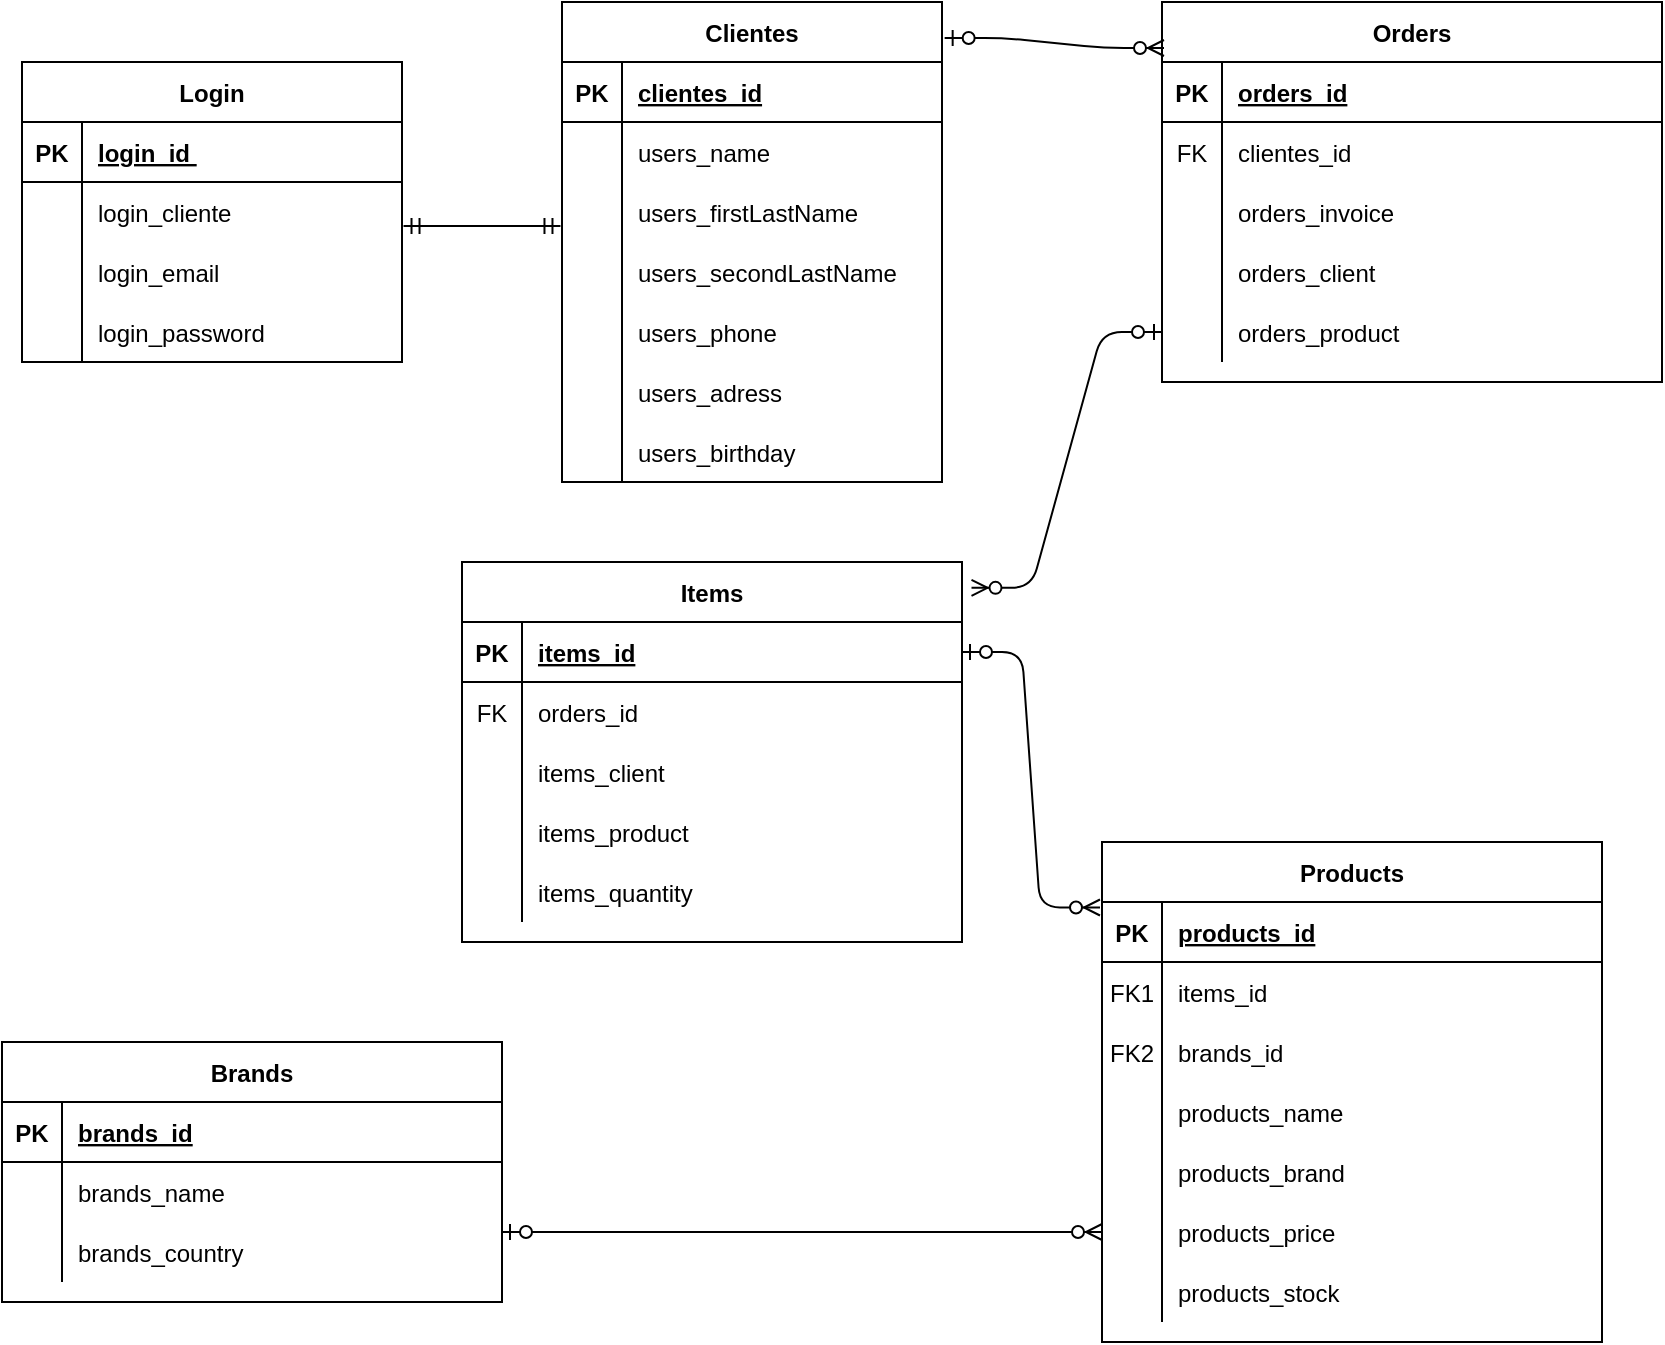 <mxfile version="14.5.1" type="device"><diagram id="R2lEEEUBdFMjLlhIrx00" name="Page-1"><mxGraphModel dx="834" dy="948" grid="1" gridSize="10" guides="1" tooltips="1" connect="1" arrows="1" fold="1" page="1" pageScale="1" pageWidth="850" pageHeight="1100" math="0" shadow="0" extFonts="Permanent Marker^https://fonts.googleapis.com/css?family=Permanent+Marker"><root><mxCell id="0"/><mxCell id="1" parent="0"/><mxCell id="h16UTQiCfjb1UF6yDBWp-1" value="Clientes" style="shape=table;startSize=30;container=1;collapsible=1;childLayout=tableLayout;fixedRows=1;rowLines=0;fontStyle=1;align=center;resizeLast=1;" vertex="1" parent="1"><mxGeometry x="290" y="80" width="190" height="240" as="geometry"/></mxCell><mxCell id="h16UTQiCfjb1UF6yDBWp-2" value="" style="shape=partialRectangle;collapsible=0;dropTarget=0;pointerEvents=0;fillColor=none;points=[[0,0.5],[1,0.5]];portConstraint=eastwest;top=0;left=0;right=0;bottom=1;" vertex="1" parent="h16UTQiCfjb1UF6yDBWp-1"><mxGeometry y="30" width="190" height="30" as="geometry"/></mxCell><mxCell id="h16UTQiCfjb1UF6yDBWp-3" value="PK" style="shape=partialRectangle;overflow=hidden;connectable=0;fillColor=none;top=0;left=0;bottom=0;right=0;fontStyle=1;" vertex="1" parent="h16UTQiCfjb1UF6yDBWp-2"><mxGeometry width="30" height="30" as="geometry"/></mxCell><mxCell id="h16UTQiCfjb1UF6yDBWp-4" value="clientes_id" style="shape=partialRectangle;overflow=hidden;connectable=0;fillColor=none;top=0;left=0;bottom=0;right=0;align=left;spacingLeft=6;fontStyle=5;" vertex="1" parent="h16UTQiCfjb1UF6yDBWp-2"><mxGeometry x="30" width="160" height="30" as="geometry"/></mxCell><mxCell id="h16UTQiCfjb1UF6yDBWp-5" style="shape=partialRectangle;collapsible=0;dropTarget=0;pointerEvents=0;fillColor=none;points=[[0,0.5],[1,0.5]];portConstraint=eastwest;top=0;left=0;right=0;bottom=0;" vertex="1" parent="h16UTQiCfjb1UF6yDBWp-1"><mxGeometry y="60" width="190" height="30" as="geometry"/></mxCell><mxCell id="h16UTQiCfjb1UF6yDBWp-6" style="shape=partialRectangle;overflow=hidden;connectable=0;fillColor=none;top=0;left=0;bottom=0;right=0;" vertex="1" parent="h16UTQiCfjb1UF6yDBWp-5"><mxGeometry width="30" height="30" as="geometry"/></mxCell><mxCell id="h16UTQiCfjb1UF6yDBWp-7" value="users_name" style="shape=partialRectangle;overflow=hidden;connectable=0;fillColor=none;top=0;left=0;bottom=0;right=0;align=left;spacingLeft=6;" vertex="1" parent="h16UTQiCfjb1UF6yDBWp-5"><mxGeometry x="30" width="160" height="30" as="geometry"/></mxCell><mxCell id="h16UTQiCfjb1UF6yDBWp-8" style="shape=partialRectangle;collapsible=0;dropTarget=0;pointerEvents=0;fillColor=none;points=[[0,0.5],[1,0.5]];portConstraint=eastwest;top=0;left=0;right=0;bottom=0;" vertex="1" parent="h16UTQiCfjb1UF6yDBWp-1"><mxGeometry y="90" width="190" height="30" as="geometry"/></mxCell><mxCell id="h16UTQiCfjb1UF6yDBWp-9" style="shape=partialRectangle;overflow=hidden;connectable=0;fillColor=none;top=0;left=0;bottom=0;right=0;" vertex="1" parent="h16UTQiCfjb1UF6yDBWp-8"><mxGeometry width="30" height="30" as="geometry"/></mxCell><mxCell id="h16UTQiCfjb1UF6yDBWp-10" value="users_firstLastName" style="shape=partialRectangle;overflow=hidden;connectable=0;fillColor=none;top=0;left=0;bottom=0;right=0;align=left;spacingLeft=6;" vertex="1" parent="h16UTQiCfjb1UF6yDBWp-8"><mxGeometry x="30" width="160" height="30" as="geometry"/></mxCell><mxCell id="h16UTQiCfjb1UF6yDBWp-11" style="shape=partialRectangle;collapsible=0;dropTarget=0;pointerEvents=0;fillColor=none;points=[[0,0.5],[1,0.5]];portConstraint=eastwest;top=0;left=0;right=0;bottom=0;" vertex="1" parent="h16UTQiCfjb1UF6yDBWp-1"><mxGeometry y="120" width="190" height="30" as="geometry"/></mxCell><mxCell id="h16UTQiCfjb1UF6yDBWp-12" style="shape=partialRectangle;overflow=hidden;connectable=0;fillColor=none;top=0;left=0;bottom=0;right=0;" vertex="1" parent="h16UTQiCfjb1UF6yDBWp-11"><mxGeometry width="30" height="30" as="geometry"/></mxCell><mxCell id="h16UTQiCfjb1UF6yDBWp-13" value="users_secondLastName" style="shape=partialRectangle;overflow=hidden;connectable=0;fillColor=none;top=0;left=0;bottom=0;right=0;align=left;spacingLeft=6;" vertex="1" parent="h16UTQiCfjb1UF6yDBWp-11"><mxGeometry x="30" width="160" height="30" as="geometry"/></mxCell><mxCell id="h16UTQiCfjb1UF6yDBWp-14" value="" style="shape=partialRectangle;collapsible=0;dropTarget=0;pointerEvents=0;fillColor=none;points=[[0,0.5],[1,0.5]];portConstraint=eastwest;top=0;left=0;right=0;bottom=0;" vertex="1" parent="h16UTQiCfjb1UF6yDBWp-1"><mxGeometry y="150" width="190" height="30" as="geometry"/></mxCell><mxCell id="h16UTQiCfjb1UF6yDBWp-15" value="" style="shape=partialRectangle;overflow=hidden;connectable=0;fillColor=none;top=0;left=0;bottom=0;right=0;" vertex="1" parent="h16UTQiCfjb1UF6yDBWp-14"><mxGeometry width="30" height="30" as="geometry"/></mxCell><mxCell id="h16UTQiCfjb1UF6yDBWp-16" value="users_phone" style="shape=partialRectangle;overflow=hidden;connectable=0;fillColor=none;top=0;left=0;bottom=0;right=0;align=left;spacingLeft=6;" vertex="1" parent="h16UTQiCfjb1UF6yDBWp-14"><mxGeometry x="30" width="160" height="30" as="geometry"/></mxCell><mxCell id="h16UTQiCfjb1UF6yDBWp-118" style="shape=partialRectangle;collapsible=0;dropTarget=0;pointerEvents=0;fillColor=none;points=[[0,0.5],[1,0.5]];portConstraint=eastwest;top=0;left=0;right=0;bottom=0;" vertex="1" parent="h16UTQiCfjb1UF6yDBWp-1"><mxGeometry y="180" width="190" height="30" as="geometry"/></mxCell><mxCell id="h16UTQiCfjb1UF6yDBWp-119" style="shape=partialRectangle;overflow=hidden;connectable=0;fillColor=none;top=0;left=0;bottom=0;right=0;" vertex="1" parent="h16UTQiCfjb1UF6yDBWp-118"><mxGeometry width="30" height="30" as="geometry"/></mxCell><mxCell id="h16UTQiCfjb1UF6yDBWp-120" value="users_adress" style="shape=partialRectangle;overflow=hidden;connectable=0;fillColor=none;top=0;left=0;bottom=0;right=0;align=left;spacingLeft=6;" vertex="1" parent="h16UTQiCfjb1UF6yDBWp-118"><mxGeometry x="30" width="160" height="30" as="geometry"/></mxCell><mxCell id="h16UTQiCfjb1UF6yDBWp-17" value="" style="shape=partialRectangle;collapsible=0;dropTarget=0;pointerEvents=0;fillColor=none;points=[[0,0.5],[1,0.5]];portConstraint=eastwest;top=0;left=0;right=0;bottom=0;" vertex="1" parent="h16UTQiCfjb1UF6yDBWp-1"><mxGeometry y="210" width="190" height="30" as="geometry"/></mxCell><mxCell id="h16UTQiCfjb1UF6yDBWp-18" value="" style="shape=partialRectangle;overflow=hidden;connectable=0;fillColor=none;top=0;left=0;bottom=0;right=0;" vertex="1" parent="h16UTQiCfjb1UF6yDBWp-17"><mxGeometry width="30" height="30" as="geometry"/></mxCell><mxCell id="h16UTQiCfjb1UF6yDBWp-19" value="users_birthday" style="shape=partialRectangle;overflow=hidden;connectable=0;fillColor=none;top=0;left=0;bottom=0;right=0;align=left;spacingLeft=6;" vertex="1" parent="h16UTQiCfjb1UF6yDBWp-17"><mxGeometry x="30" width="160" height="30" as="geometry"/></mxCell><mxCell id="h16UTQiCfjb1UF6yDBWp-20" value="Login" style="shape=table;startSize=30;container=1;collapsible=1;childLayout=tableLayout;fixedRows=1;rowLines=0;fontStyle=1;align=center;resizeLast=1;" vertex="1" parent="1"><mxGeometry x="20" y="110" width="190" height="150" as="geometry"/></mxCell><mxCell id="h16UTQiCfjb1UF6yDBWp-21" value="" style="shape=partialRectangle;collapsible=0;dropTarget=0;pointerEvents=0;fillColor=none;points=[[0,0.5],[1,0.5]];portConstraint=eastwest;top=0;left=0;right=0;bottom=1;" vertex="1" parent="h16UTQiCfjb1UF6yDBWp-20"><mxGeometry y="30" width="190" height="30" as="geometry"/></mxCell><mxCell id="h16UTQiCfjb1UF6yDBWp-22" value="PK" style="shape=partialRectangle;overflow=hidden;connectable=0;fillColor=none;top=0;left=0;bottom=0;right=0;fontStyle=1;" vertex="1" parent="h16UTQiCfjb1UF6yDBWp-21"><mxGeometry width="30" height="30" as="geometry"/></mxCell><mxCell id="h16UTQiCfjb1UF6yDBWp-23" value="login_id " style="shape=partialRectangle;overflow=hidden;connectable=0;fillColor=none;top=0;left=0;bottom=0;right=0;align=left;spacingLeft=6;fontStyle=5;" vertex="1" parent="h16UTQiCfjb1UF6yDBWp-21"><mxGeometry x="30" width="160" height="30" as="geometry"/></mxCell><mxCell id="h16UTQiCfjb1UF6yDBWp-27" style="shape=partialRectangle;collapsible=0;dropTarget=0;pointerEvents=0;fillColor=none;points=[[0,0.5],[1,0.5]];portConstraint=eastwest;top=0;left=0;right=0;bottom=0;" vertex="1" parent="h16UTQiCfjb1UF6yDBWp-20"><mxGeometry y="60" width="190" height="30" as="geometry"/></mxCell><mxCell id="h16UTQiCfjb1UF6yDBWp-28" style="shape=partialRectangle;overflow=hidden;connectable=0;fillColor=none;top=0;left=0;bottom=0;right=0;" vertex="1" parent="h16UTQiCfjb1UF6yDBWp-27"><mxGeometry width="30" height="30" as="geometry"/></mxCell><mxCell id="h16UTQiCfjb1UF6yDBWp-29" value="login_cliente" style="shape=partialRectangle;overflow=hidden;connectable=0;fillColor=none;top=0;left=0;bottom=0;right=0;align=left;spacingLeft=6;" vertex="1" parent="h16UTQiCfjb1UF6yDBWp-27"><mxGeometry x="30" width="160" height="30" as="geometry"/></mxCell><mxCell id="h16UTQiCfjb1UF6yDBWp-30" style="shape=partialRectangle;collapsible=0;dropTarget=0;pointerEvents=0;fillColor=none;points=[[0,0.5],[1,0.5]];portConstraint=eastwest;top=0;left=0;right=0;bottom=0;" vertex="1" parent="h16UTQiCfjb1UF6yDBWp-20"><mxGeometry y="90" width="190" height="30" as="geometry"/></mxCell><mxCell id="h16UTQiCfjb1UF6yDBWp-31" style="shape=partialRectangle;overflow=hidden;connectable=0;fillColor=none;top=0;left=0;bottom=0;right=0;" vertex="1" parent="h16UTQiCfjb1UF6yDBWp-30"><mxGeometry width="30" height="30" as="geometry"/></mxCell><mxCell id="h16UTQiCfjb1UF6yDBWp-32" value="login_email" style="shape=partialRectangle;overflow=hidden;connectable=0;fillColor=none;top=0;left=0;bottom=0;right=0;align=left;spacingLeft=6;" vertex="1" parent="h16UTQiCfjb1UF6yDBWp-30"><mxGeometry x="30" width="160" height="30" as="geometry"/></mxCell><mxCell id="h16UTQiCfjb1UF6yDBWp-33" style="shape=partialRectangle;collapsible=0;dropTarget=0;pointerEvents=0;fillColor=none;points=[[0,0.5],[1,0.5]];portConstraint=eastwest;top=0;left=0;right=0;bottom=0;" vertex="1" parent="h16UTQiCfjb1UF6yDBWp-20"><mxGeometry y="120" width="190" height="30" as="geometry"/></mxCell><mxCell id="h16UTQiCfjb1UF6yDBWp-34" style="shape=partialRectangle;overflow=hidden;connectable=0;fillColor=none;top=0;left=0;bottom=0;right=0;" vertex="1" parent="h16UTQiCfjb1UF6yDBWp-33"><mxGeometry width="30" height="30" as="geometry"/></mxCell><mxCell id="h16UTQiCfjb1UF6yDBWp-35" value="login_password" style="shape=partialRectangle;overflow=hidden;connectable=0;fillColor=none;top=0;left=0;bottom=0;right=0;align=left;spacingLeft=6;" vertex="1" parent="h16UTQiCfjb1UF6yDBWp-33"><mxGeometry x="30" width="160" height="30" as="geometry"/></mxCell><mxCell id="h16UTQiCfjb1UF6yDBWp-38" value="" style="shape=partialRectangle;overflow=hidden;connectable=0;fillColor=none;top=0;left=0;bottom=0;right=0;align=left;spacingLeft=6;" vertex="1" parent="1"><mxGeometry x="355" y="470" width="220" height="30" as="geometry"/></mxCell><mxCell id="h16UTQiCfjb1UF6yDBWp-39" value="" style="edgeStyle=entityRelationEdgeStyle;fontSize=12;html=1;endArrow=ERmandOne;startArrow=ERmandOne;exitX=1.004;exitY=0.733;exitDx=0;exitDy=0;exitPerimeter=0;entryX=-0.004;entryY=0.733;entryDx=0;entryDy=0;entryPerimeter=0;" edge="1" parent="1" source="h16UTQiCfjb1UF6yDBWp-27" target="h16UTQiCfjb1UF6yDBWp-8"><mxGeometry width="100" height="100" relative="1" as="geometry"><mxPoint x="310" y="600" as="sourcePoint"/><mxPoint x="410" y="500" as="targetPoint"/></mxGeometry></mxCell><mxCell id="h16UTQiCfjb1UF6yDBWp-40" value="Orders" style="shape=table;startSize=30;container=1;collapsible=1;childLayout=tableLayout;fixedRows=1;rowLines=0;fontStyle=1;align=center;resizeLast=1;" vertex="1" parent="1"><mxGeometry x="590" y="80" width="250" height="190" as="geometry"/></mxCell><mxCell id="h16UTQiCfjb1UF6yDBWp-41" value="" style="shape=partialRectangle;collapsible=0;dropTarget=0;pointerEvents=0;fillColor=none;points=[[0,0.5],[1,0.5]];portConstraint=eastwest;top=0;left=0;right=0;bottom=1;" vertex="1" parent="h16UTQiCfjb1UF6yDBWp-40"><mxGeometry y="30" width="250" height="30" as="geometry"/></mxCell><mxCell id="h16UTQiCfjb1UF6yDBWp-42" value="PK" style="shape=partialRectangle;overflow=hidden;connectable=0;fillColor=none;top=0;left=0;bottom=0;right=0;fontStyle=1;" vertex="1" parent="h16UTQiCfjb1UF6yDBWp-41"><mxGeometry width="30" height="30" as="geometry"/></mxCell><mxCell id="h16UTQiCfjb1UF6yDBWp-43" value="orders_id" style="shape=partialRectangle;overflow=hidden;connectable=0;fillColor=none;top=0;left=0;bottom=0;right=0;align=left;spacingLeft=6;fontStyle=5;" vertex="1" parent="h16UTQiCfjb1UF6yDBWp-41"><mxGeometry x="30" width="220" height="30" as="geometry"/></mxCell><mxCell id="h16UTQiCfjb1UF6yDBWp-144" style="shape=partialRectangle;collapsible=0;dropTarget=0;pointerEvents=0;fillColor=none;points=[[0,0.5],[1,0.5]];portConstraint=eastwest;top=0;left=0;right=0;bottom=0;" vertex="1" parent="h16UTQiCfjb1UF6yDBWp-40"><mxGeometry y="60" width="250" height="30" as="geometry"/></mxCell><mxCell id="h16UTQiCfjb1UF6yDBWp-145" value="FK" style="shape=partialRectangle;overflow=hidden;connectable=0;fillColor=none;top=0;left=0;bottom=0;right=0;" vertex="1" parent="h16UTQiCfjb1UF6yDBWp-144"><mxGeometry width="30" height="30" as="geometry"/></mxCell><mxCell id="h16UTQiCfjb1UF6yDBWp-146" value="clientes_id" style="shape=partialRectangle;overflow=hidden;connectable=0;fillColor=none;top=0;left=0;bottom=0;right=0;align=left;spacingLeft=6;" vertex="1" parent="h16UTQiCfjb1UF6yDBWp-144"><mxGeometry x="30" width="220" height="30" as="geometry"/></mxCell><mxCell id="h16UTQiCfjb1UF6yDBWp-44" style="shape=partialRectangle;collapsible=0;dropTarget=0;pointerEvents=0;fillColor=none;points=[[0,0.5],[1,0.5]];portConstraint=eastwest;top=0;left=0;right=0;bottom=0;" vertex="1" parent="h16UTQiCfjb1UF6yDBWp-40"><mxGeometry y="90" width="250" height="30" as="geometry"/></mxCell><mxCell id="h16UTQiCfjb1UF6yDBWp-45" style="shape=partialRectangle;overflow=hidden;connectable=0;fillColor=none;top=0;left=0;bottom=0;right=0;" vertex="1" parent="h16UTQiCfjb1UF6yDBWp-44"><mxGeometry width="30" height="30" as="geometry"/></mxCell><mxCell id="h16UTQiCfjb1UF6yDBWp-46" value="orders_invoice" style="shape=partialRectangle;overflow=hidden;connectable=0;fillColor=none;top=0;left=0;bottom=0;right=0;align=left;spacingLeft=6;" vertex="1" parent="h16UTQiCfjb1UF6yDBWp-44"><mxGeometry x="30" width="220" height="30" as="geometry"/></mxCell><mxCell id="h16UTQiCfjb1UF6yDBWp-47" style="shape=partialRectangle;collapsible=0;dropTarget=0;pointerEvents=0;fillColor=none;points=[[0,0.5],[1,0.5]];portConstraint=eastwest;top=0;left=0;right=0;bottom=0;" vertex="1" parent="h16UTQiCfjb1UF6yDBWp-40"><mxGeometry y="120" width="250" height="30" as="geometry"/></mxCell><mxCell id="h16UTQiCfjb1UF6yDBWp-48" style="shape=partialRectangle;overflow=hidden;connectable=0;fillColor=none;top=0;left=0;bottom=0;right=0;" vertex="1" parent="h16UTQiCfjb1UF6yDBWp-47"><mxGeometry width="30" height="30" as="geometry"/></mxCell><mxCell id="h16UTQiCfjb1UF6yDBWp-49" value="orders_client" style="shape=partialRectangle;overflow=hidden;connectable=0;fillColor=none;top=0;left=0;bottom=0;right=0;align=left;spacingLeft=6;" vertex="1" parent="h16UTQiCfjb1UF6yDBWp-47"><mxGeometry x="30" width="220" height="30" as="geometry"/></mxCell><mxCell id="h16UTQiCfjb1UF6yDBWp-50" style="shape=partialRectangle;collapsible=0;dropTarget=0;pointerEvents=0;fillColor=none;points=[[0,0.5],[1,0.5]];portConstraint=eastwest;top=0;left=0;right=0;bottom=0;" vertex="1" parent="h16UTQiCfjb1UF6yDBWp-40"><mxGeometry y="150" width="250" height="30" as="geometry"/></mxCell><mxCell id="h16UTQiCfjb1UF6yDBWp-51" style="shape=partialRectangle;overflow=hidden;connectable=0;fillColor=none;top=0;left=0;bottom=0;right=0;" vertex="1" parent="h16UTQiCfjb1UF6yDBWp-50"><mxGeometry width="30" height="30" as="geometry"/></mxCell><mxCell id="h16UTQiCfjb1UF6yDBWp-52" value="orders_product" style="shape=partialRectangle;overflow=hidden;connectable=0;fillColor=none;top=0;left=0;bottom=0;right=0;align=left;spacingLeft=6;" vertex="1" parent="h16UTQiCfjb1UF6yDBWp-50"><mxGeometry x="30" width="220" height="30" as="geometry"/></mxCell><mxCell id="h16UTQiCfjb1UF6yDBWp-59" value="Brands" style="shape=table;startSize=30;container=1;collapsible=1;childLayout=tableLayout;fixedRows=1;rowLines=0;fontStyle=1;align=center;resizeLast=1;" vertex="1" parent="1"><mxGeometry x="10" y="600" width="250" height="130" as="geometry"/></mxCell><mxCell id="h16UTQiCfjb1UF6yDBWp-60" value="" style="shape=partialRectangle;collapsible=0;dropTarget=0;pointerEvents=0;fillColor=none;points=[[0,0.5],[1,0.5]];portConstraint=eastwest;top=0;left=0;right=0;bottom=1;" vertex="1" parent="h16UTQiCfjb1UF6yDBWp-59"><mxGeometry y="30" width="250" height="30" as="geometry"/></mxCell><mxCell id="h16UTQiCfjb1UF6yDBWp-61" value="PK" style="shape=partialRectangle;overflow=hidden;connectable=0;fillColor=none;top=0;left=0;bottom=0;right=0;fontStyle=1;" vertex="1" parent="h16UTQiCfjb1UF6yDBWp-60"><mxGeometry width="30" height="30" as="geometry"/></mxCell><mxCell id="h16UTQiCfjb1UF6yDBWp-62" value="brands_id" style="shape=partialRectangle;overflow=hidden;connectable=0;fillColor=none;top=0;left=0;bottom=0;right=0;align=left;spacingLeft=6;fontStyle=5;" vertex="1" parent="h16UTQiCfjb1UF6yDBWp-60"><mxGeometry x="30" width="220" height="30" as="geometry"/></mxCell><mxCell id="h16UTQiCfjb1UF6yDBWp-63" style="shape=partialRectangle;collapsible=0;dropTarget=0;pointerEvents=0;fillColor=none;points=[[0,0.5],[1,0.5]];portConstraint=eastwest;top=0;left=0;right=0;bottom=0;" vertex="1" parent="h16UTQiCfjb1UF6yDBWp-59"><mxGeometry y="60" width="250" height="30" as="geometry"/></mxCell><mxCell id="h16UTQiCfjb1UF6yDBWp-64" style="shape=partialRectangle;overflow=hidden;connectable=0;fillColor=none;top=0;left=0;bottom=0;right=0;" vertex="1" parent="h16UTQiCfjb1UF6yDBWp-63"><mxGeometry width="30" height="30" as="geometry"/></mxCell><mxCell id="h16UTQiCfjb1UF6yDBWp-65" value="brands_name" style="shape=partialRectangle;overflow=hidden;connectable=0;fillColor=none;top=0;left=0;bottom=0;right=0;align=left;spacingLeft=6;" vertex="1" parent="h16UTQiCfjb1UF6yDBWp-63"><mxGeometry x="30" width="220" height="30" as="geometry"/></mxCell><mxCell id="h16UTQiCfjb1UF6yDBWp-66" style="shape=partialRectangle;collapsible=0;dropTarget=0;pointerEvents=0;fillColor=none;points=[[0,0.5],[1,0.5]];portConstraint=eastwest;top=0;left=0;right=0;bottom=0;" vertex="1" parent="h16UTQiCfjb1UF6yDBWp-59"><mxGeometry y="90" width="250" height="30" as="geometry"/></mxCell><mxCell id="h16UTQiCfjb1UF6yDBWp-67" style="shape=partialRectangle;overflow=hidden;connectable=0;fillColor=none;top=0;left=0;bottom=0;right=0;" vertex="1" parent="h16UTQiCfjb1UF6yDBWp-66"><mxGeometry width="30" height="30" as="geometry"/></mxCell><mxCell id="h16UTQiCfjb1UF6yDBWp-68" value="brands_country" style="shape=partialRectangle;overflow=hidden;connectable=0;fillColor=none;top=0;left=0;bottom=0;right=0;align=left;spacingLeft=6;" vertex="1" parent="h16UTQiCfjb1UF6yDBWp-66"><mxGeometry x="30" width="220" height="30" as="geometry"/></mxCell><mxCell id="h16UTQiCfjb1UF6yDBWp-78" value="Items" style="shape=table;startSize=30;container=1;collapsible=1;childLayout=tableLayout;fixedRows=1;rowLines=0;fontStyle=1;align=center;resizeLast=1;" vertex="1" parent="1"><mxGeometry x="240" y="360" width="250" height="190" as="geometry"/></mxCell><mxCell id="h16UTQiCfjb1UF6yDBWp-79" value="" style="shape=partialRectangle;collapsible=0;dropTarget=0;pointerEvents=0;fillColor=none;points=[[0,0.5],[1,0.5]];portConstraint=eastwest;top=0;left=0;right=0;bottom=1;" vertex="1" parent="h16UTQiCfjb1UF6yDBWp-78"><mxGeometry y="30" width="250" height="30" as="geometry"/></mxCell><mxCell id="h16UTQiCfjb1UF6yDBWp-80" value="PK" style="shape=partialRectangle;overflow=hidden;connectable=0;fillColor=none;top=0;left=0;bottom=0;right=0;fontStyle=1;" vertex="1" parent="h16UTQiCfjb1UF6yDBWp-79"><mxGeometry width="30" height="30" as="geometry"/></mxCell><mxCell id="h16UTQiCfjb1UF6yDBWp-81" value="items_id" style="shape=partialRectangle;overflow=hidden;connectable=0;fillColor=none;top=0;left=0;bottom=0;right=0;align=left;spacingLeft=6;fontStyle=5;" vertex="1" parent="h16UTQiCfjb1UF6yDBWp-79"><mxGeometry x="30" width="220" height="30" as="geometry"/></mxCell><mxCell id="h16UTQiCfjb1UF6yDBWp-138" style="shape=partialRectangle;collapsible=0;dropTarget=0;pointerEvents=0;fillColor=none;points=[[0,0.5],[1,0.5]];portConstraint=eastwest;top=0;left=0;right=0;bottom=0;" vertex="1" parent="h16UTQiCfjb1UF6yDBWp-78"><mxGeometry y="60" width="250" height="30" as="geometry"/></mxCell><mxCell id="h16UTQiCfjb1UF6yDBWp-139" value="FK" style="shape=partialRectangle;overflow=hidden;connectable=0;fillColor=none;top=0;left=0;bottom=0;right=0;" vertex="1" parent="h16UTQiCfjb1UF6yDBWp-138"><mxGeometry width="30" height="30" as="geometry"/></mxCell><mxCell id="h16UTQiCfjb1UF6yDBWp-140" value="orders_id" style="shape=partialRectangle;overflow=hidden;connectable=0;fillColor=none;top=0;left=0;bottom=0;right=0;align=left;spacingLeft=6;" vertex="1" parent="h16UTQiCfjb1UF6yDBWp-138"><mxGeometry x="30" width="220" height="30" as="geometry"/></mxCell><mxCell id="h16UTQiCfjb1UF6yDBWp-82" style="shape=partialRectangle;collapsible=0;dropTarget=0;pointerEvents=0;fillColor=none;points=[[0,0.5],[1,0.5]];portConstraint=eastwest;top=0;left=0;right=0;bottom=0;" vertex="1" parent="h16UTQiCfjb1UF6yDBWp-78"><mxGeometry y="90" width="250" height="30" as="geometry"/></mxCell><mxCell id="h16UTQiCfjb1UF6yDBWp-83" style="shape=partialRectangle;overflow=hidden;connectable=0;fillColor=none;top=0;left=0;bottom=0;right=0;" vertex="1" parent="h16UTQiCfjb1UF6yDBWp-82"><mxGeometry width="30" height="30" as="geometry"/></mxCell><mxCell id="h16UTQiCfjb1UF6yDBWp-84" value="items_client" style="shape=partialRectangle;overflow=hidden;connectable=0;fillColor=none;top=0;left=0;bottom=0;right=0;align=left;spacingLeft=6;" vertex="1" parent="h16UTQiCfjb1UF6yDBWp-82"><mxGeometry x="30" width="220" height="30" as="geometry"/></mxCell><mxCell id="h16UTQiCfjb1UF6yDBWp-85" style="shape=partialRectangle;collapsible=0;dropTarget=0;pointerEvents=0;fillColor=none;points=[[0,0.5],[1,0.5]];portConstraint=eastwest;top=0;left=0;right=0;bottom=0;" vertex="1" parent="h16UTQiCfjb1UF6yDBWp-78"><mxGeometry y="120" width="250" height="30" as="geometry"/></mxCell><mxCell id="h16UTQiCfjb1UF6yDBWp-86" style="shape=partialRectangle;overflow=hidden;connectable=0;fillColor=none;top=0;left=0;bottom=0;right=0;" vertex="1" parent="h16UTQiCfjb1UF6yDBWp-85"><mxGeometry width="30" height="30" as="geometry"/></mxCell><mxCell id="h16UTQiCfjb1UF6yDBWp-87" value="items_product" style="shape=partialRectangle;overflow=hidden;connectable=0;fillColor=none;top=0;left=0;bottom=0;right=0;align=left;spacingLeft=6;" vertex="1" parent="h16UTQiCfjb1UF6yDBWp-85"><mxGeometry x="30" width="220" height="30" as="geometry"/></mxCell><mxCell id="h16UTQiCfjb1UF6yDBWp-88" style="shape=partialRectangle;collapsible=0;dropTarget=0;pointerEvents=0;fillColor=none;points=[[0,0.5],[1,0.5]];portConstraint=eastwest;top=0;left=0;right=0;bottom=0;" vertex="1" parent="h16UTQiCfjb1UF6yDBWp-78"><mxGeometry y="150" width="250" height="30" as="geometry"/></mxCell><mxCell id="h16UTQiCfjb1UF6yDBWp-89" style="shape=partialRectangle;overflow=hidden;connectable=0;fillColor=none;top=0;left=0;bottom=0;right=0;" vertex="1" parent="h16UTQiCfjb1UF6yDBWp-88"><mxGeometry width="30" height="30" as="geometry"/></mxCell><mxCell id="h16UTQiCfjb1UF6yDBWp-90" value="items_quantity" style="shape=partialRectangle;overflow=hidden;connectable=0;fillColor=none;top=0;left=0;bottom=0;right=0;align=left;spacingLeft=6;" vertex="1" parent="h16UTQiCfjb1UF6yDBWp-88"><mxGeometry x="30" width="220" height="30" as="geometry"/></mxCell><mxCell id="h16UTQiCfjb1UF6yDBWp-97" value="Products" style="shape=table;startSize=30;container=1;collapsible=1;childLayout=tableLayout;fixedRows=1;rowLines=0;fontStyle=1;align=center;resizeLast=1;" vertex="1" parent="1"><mxGeometry x="560" y="500" width="250" height="250" as="geometry"/></mxCell><mxCell id="h16UTQiCfjb1UF6yDBWp-98" value="" style="shape=partialRectangle;collapsible=0;dropTarget=0;pointerEvents=0;fillColor=none;points=[[0,0.5],[1,0.5]];portConstraint=eastwest;top=0;left=0;right=0;bottom=1;" vertex="1" parent="h16UTQiCfjb1UF6yDBWp-97"><mxGeometry y="30" width="250" height="30" as="geometry"/></mxCell><mxCell id="h16UTQiCfjb1UF6yDBWp-99" value="PK" style="shape=partialRectangle;overflow=hidden;connectable=0;fillColor=none;top=0;left=0;bottom=0;right=0;fontStyle=1;" vertex="1" parent="h16UTQiCfjb1UF6yDBWp-98"><mxGeometry width="30" height="30" as="geometry"/></mxCell><mxCell id="h16UTQiCfjb1UF6yDBWp-100" value="products_id" style="shape=partialRectangle;overflow=hidden;connectable=0;fillColor=none;top=0;left=0;bottom=0;right=0;align=left;spacingLeft=6;fontStyle=5;" vertex="1" parent="h16UTQiCfjb1UF6yDBWp-98"><mxGeometry x="30" width="220" height="30" as="geometry"/></mxCell><mxCell id="h16UTQiCfjb1UF6yDBWp-132" style="shape=partialRectangle;collapsible=0;dropTarget=0;pointerEvents=0;fillColor=none;points=[[0,0.5],[1,0.5]];portConstraint=eastwest;top=0;left=0;right=0;bottom=0;" vertex="1" parent="h16UTQiCfjb1UF6yDBWp-97"><mxGeometry y="60" width="250" height="30" as="geometry"/></mxCell><mxCell id="h16UTQiCfjb1UF6yDBWp-133" value="FK1" style="shape=partialRectangle;overflow=hidden;connectable=0;fillColor=none;top=0;left=0;bottom=0;right=0;" vertex="1" parent="h16UTQiCfjb1UF6yDBWp-132"><mxGeometry width="30" height="30" as="geometry"/></mxCell><mxCell id="h16UTQiCfjb1UF6yDBWp-134" value="items_id" style="shape=partialRectangle;overflow=hidden;connectable=0;fillColor=none;top=0;left=0;bottom=0;right=0;align=left;spacingLeft=6;" vertex="1" parent="h16UTQiCfjb1UF6yDBWp-132"><mxGeometry x="30" width="220" height="30" as="geometry"/></mxCell><mxCell id="h16UTQiCfjb1UF6yDBWp-135" style="shape=partialRectangle;collapsible=0;dropTarget=0;pointerEvents=0;fillColor=none;points=[[0,0.5],[1,0.5]];portConstraint=eastwest;top=0;left=0;right=0;bottom=0;" vertex="1" parent="h16UTQiCfjb1UF6yDBWp-97"><mxGeometry y="90" width="250" height="30" as="geometry"/></mxCell><mxCell id="h16UTQiCfjb1UF6yDBWp-136" value="FK2" style="shape=partialRectangle;overflow=hidden;connectable=0;fillColor=none;top=0;left=0;bottom=0;right=0;" vertex="1" parent="h16UTQiCfjb1UF6yDBWp-135"><mxGeometry width="30" height="30" as="geometry"/></mxCell><mxCell id="h16UTQiCfjb1UF6yDBWp-137" value="brands_id" style="shape=partialRectangle;overflow=hidden;connectable=0;fillColor=none;top=0;left=0;bottom=0;right=0;align=left;spacingLeft=6;" vertex="1" parent="h16UTQiCfjb1UF6yDBWp-135"><mxGeometry x="30" width="220" height="30" as="geometry"/></mxCell><mxCell id="h16UTQiCfjb1UF6yDBWp-101" style="shape=partialRectangle;collapsible=0;dropTarget=0;pointerEvents=0;fillColor=none;points=[[0,0.5],[1,0.5]];portConstraint=eastwest;top=0;left=0;right=0;bottom=0;" vertex="1" parent="h16UTQiCfjb1UF6yDBWp-97"><mxGeometry y="120" width="250" height="30" as="geometry"/></mxCell><mxCell id="h16UTQiCfjb1UF6yDBWp-102" style="shape=partialRectangle;overflow=hidden;connectable=0;fillColor=none;top=0;left=0;bottom=0;right=0;" vertex="1" parent="h16UTQiCfjb1UF6yDBWp-101"><mxGeometry width="30" height="30" as="geometry"/></mxCell><mxCell id="h16UTQiCfjb1UF6yDBWp-103" value="products_name" style="shape=partialRectangle;overflow=hidden;connectable=0;fillColor=none;top=0;left=0;bottom=0;right=0;align=left;spacingLeft=6;" vertex="1" parent="h16UTQiCfjb1UF6yDBWp-101"><mxGeometry x="30" width="220" height="30" as="geometry"/></mxCell><mxCell id="h16UTQiCfjb1UF6yDBWp-104" style="shape=partialRectangle;collapsible=0;dropTarget=0;pointerEvents=0;fillColor=none;points=[[0,0.5],[1,0.5]];portConstraint=eastwest;top=0;left=0;right=0;bottom=0;" vertex="1" parent="h16UTQiCfjb1UF6yDBWp-97"><mxGeometry y="150" width="250" height="30" as="geometry"/></mxCell><mxCell id="h16UTQiCfjb1UF6yDBWp-105" style="shape=partialRectangle;overflow=hidden;connectable=0;fillColor=none;top=0;left=0;bottom=0;right=0;" vertex="1" parent="h16UTQiCfjb1UF6yDBWp-104"><mxGeometry width="30" height="30" as="geometry"/></mxCell><mxCell id="h16UTQiCfjb1UF6yDBWp-106" value="products_brand" style="shape=partialRectangle;overflow=hidden;connectable=0;fillColor=none;top=0;left=0;bottom=0;right=0;align=left;spacingLeft=6;" vertex="1" parent="h16UTQiCfjb1UF6yDBWp-104"><mxGeometry x="30" width="220" height="30" as="geometry"/></mxCell><mxCell id="h16UTQiCfjb1UF6yDBWp-107" style="shape=partialRectangle;collapsible=0;dropTarget=0;pointerEvents=0;fillColor=none;points=[[0,0.5],[1,0.5]];portConstraint=eastwest;top=0;left=0;right=0;bottom=0;" vertex="1" parent="h16UTQiCfjb1UF6yDBWp-97"><mxGeometry y="180" width="250" height="30" as="geometry"/></mxCell><mxCell id="h16UTQiCfjb1UF6yDBWp-108" style="shape=partialRectangle;overflow=hidden;connectable=0;fillColor=none;top=0;left=0;bottom=0;right=0;" vertex="1" parent="h16UTQiCfjb1UF6yDBWp-107"><mxGeometry width="30" height="30" as="geometry"/></mxCell><mxCell id="h16UTQiCfjb1UF6yDBWp-109" value="products_price" style="shape=partialRectangle;overflow=hidden;connectable=0;fillColor=none;top=0;left=0;bottom=0;right=0;align=left;spacingLeft=6;" vertex="1" parent="h16UTQiCfjb1UF6yDBWp-107"><mxGeometry x="30" width="220" height="30" as="geometry"/></mxCell><mxCell id="h16UTQiCfjb1UF6yDBWp-110" value="" style="shape=partialRectangle;collapsible=0;dropTarget=0;pointerEvents=0;fillColor=none;points=[[0,0.5],[1,0.5]];portConstraint=eastwest;top=0;left=0;right=0;bottom=0;" vertex="1" parent="h16UTQiCfjb1UF6yDBWp-97"><mxGeometry y="210" width="250" height="30" as="geometry"/></mxCell><mxCell id="h16UTQiCfjb1UF6yDBWp-111" value="" style="shape=partialRectangle;overflow=hidden;connectable=0;fillColor=none;top=0;left=0;bottom=0;right=0;" vertex="1" parent="h16UTQiCfjb1UF6yDBWp-110"><mxGeometry width="30" height="30" as="geometry"/></mxCell><mxCell id="h16UTQiCfjb1UF6yDBWp-112" value="products_stock" style="shape=partialRectangle;overflow=hidden;connectable=0;fillColor=none;top=0;left=0;bottom=0;right=0;align=left;spacingLeft=6;" vertex="1" parent="h16UTQiCfjb1UF6yDBWp-110"><mxGeometry x="30" width="220" height="30" as="geometry"/></mxCell><mxCell id="h16UTQiCfjb1UF6yDBWp-123" value="" style="edgeStyle=entityRelationEdgeStyle;fontSize=12;html=1;endArrow=ERzeroToMany;startArrow=ERzeroToOne;entryX=-0.004;entryY=0.131;entryDx=0;entryDy=0;entryPerimeter=0;" edge="1" parent="1" source="h16UTQiCfjb1UF6yDBWp-79" target="h16UTQiCfjb1UF6yDBWp-97"><mxGeometry width="100" height="100" relative="1" as="geometry"><mxPoint x="115" y="510" as="sourcePoint"/><mxPoint x="215" y="410" as="targetPoint"/></mxGeometry></mxCell><mxCell id="h16UTQiCfjb1UF6yDBWp-125" value="" style="edgeStyle=entityRelationEdgeStyle;fontSize=12;html=1;endArrow=ERzeroToMany;startArrow=ERzeroToOne;exitX=1.007;exitY=0.075;exitDx=0;exitDy=0;exitPerimeter=0;" edge="1" parent="1" source="h16UTQiCfjb1UF6yDBWp-1"><mxGeometry width="100" height="100" relative="1" as="geometry"><mxPoint x="590" y="130" as="sourcePoint"/><mxPoint x="591" y="103" as="targetPoint"/></mxGeometry></mxCell><mxCell id="h16UTQiCfjb1UF6yDBWp-130" value="" style="edgeStyle=entityRelationEdgeStyle;fontSize=12;html=1;endArrow=ERzeroToMany;startArrow=ERzeroToOne;entryX=1.019;entryY=0.068;entryDx=0;entryDy=0;entryPerimeter=0;" edge="1" parent="1" source="h16UTQiCfjb1UF6yDBWp-50" target="h16UTQiCfjb1UF6yDBWp-78"><mxGeometry width="100" height="100" relative="1" as="geometry"><mxPoint x="630" y="240" as="sourcePoint"/><mxPoint x="320" y="300" as="targetPoint"/></mxGeometry></mxCell><mxCell id="h16UTQiCfjb1UF6yDBWp-131" value="" style="edgeStyle=entityRelationEdgeStyle;fontSize=12;html=1;endArrow=ERzeroToMany;startArrow=ERzeroToOne;entryX=0;entryY=0.5;entryDx=0;entryDy=0;exitX=1;exitY=0.167;exitDx=0;exitDy=0;exitPerimeter=0;" edge="1" parent="1" source="h16UTQiCfjb1UF6yDBWp-66" target="h16UTQiCfjb1UF6yDBWp-107"><mxGeometry width="100" height="100" relative="1" as="geometry"><mxPoint x="280" y="630" as="sourcePoint"/><mxPoint x="380" y="530" as="targetPoint"/></mxGeometry></mxCell></root></mxGraphModel></diagram></mxfile>